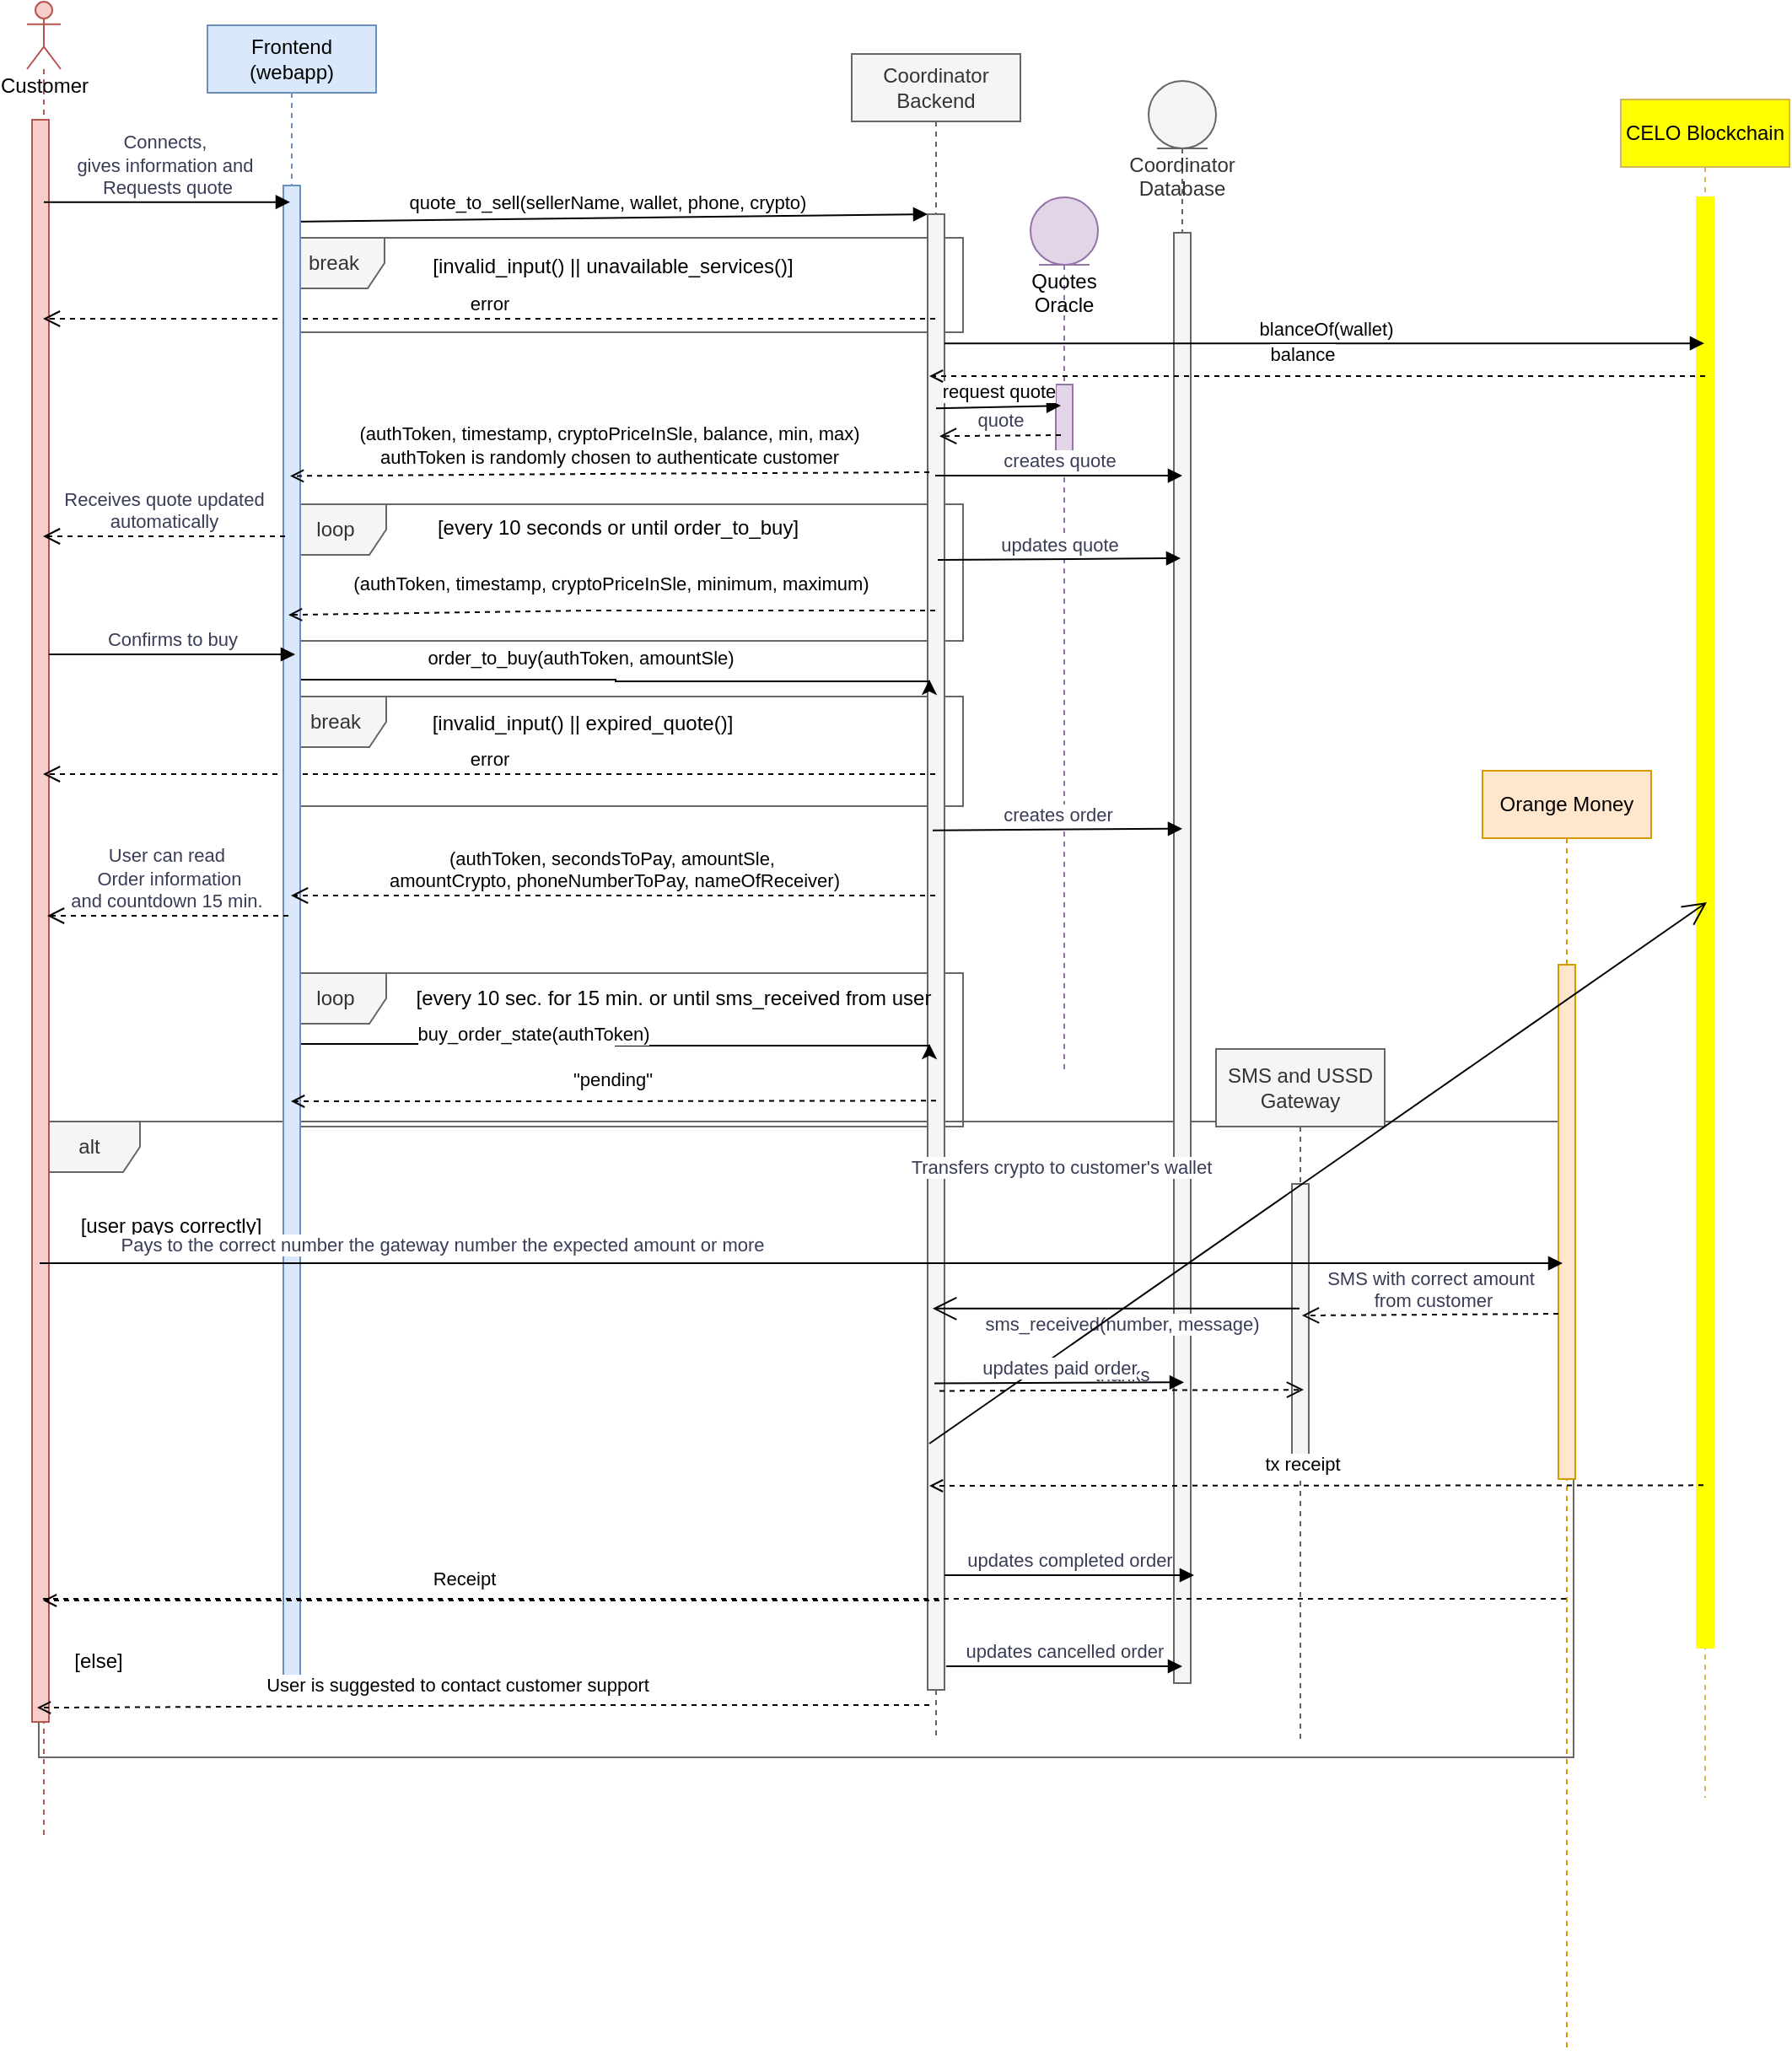 <mxfile version="28.1.0" pages="2">
  <diagram id="i7KtP-Vs8fw_sYRqWalm" name="Sequence diagram">
    <mxGraphModel dx="1782" dy="410" grid="1" gridSize="10" guides="1" tooltips="1" connect="1" arrows="1" fold="1" page="1" pageScale="1" pageWidth="1019" pageHeight="1320" math="0" shadow="0">
      <root>
        <mxCell id="0" />
        <mxCell id="1" parent="0" />
        <mxCell id="8bThlSXCyF3LeVkJ6j3G-3" value="break" style="shape=umlFrame;whiteSpace=wrap;html=1;fillColor=#f5f5f5;fontColor=#333333;strokeColor=#666666;" parent="1" vertex="1">
          <mxGeometry x="47" y="184" width="403" height="56" as="geometry" />
        </mxCell>
        <mxCell id="xNIwFuJ07ks_hvb9G1if-1" value="loop" style="shape=umlFrame;whiteSpace=wrap;html=1;fillColor=#f5f5f5;fontColor=#333333;strokeColor=#666666;" parent="1" vertex="1">
          <mxGeometry x="48" y="342" width="402" height="81" as="geometry" />
        </mxCell>
        <mxCell id="xNIwFuJ07ks_hvb9G1if-24" value="alt" style="shape=umlFrame;whiteSpace=wrap;html=1;fillColor=#f5f5f5;fontColor=#333333;strokeColor=#666666;" parent="1" vertex="1">
          <mxGeometry x="-98" y="708" width="910" height="377" as="geometry" />
        </mxCell>
        <mxCell id="6EDUwjQPCJesiiat3vyz-12" value="break" style="shape=umlFrame;whiteSpace=wrap;html=1;fillColor=#f5f5f5;fontColor=#333333;strokeColor=#666666;" parent="1" vertex="1">
          <mxGeometry x="48" y="456" width="402" height="65" as="geometry" />
        </mxCell>
        <mxCell id="xNIwFuJ07ks_hvb9G1if-10" value="loop" style="shape=umlFrame;whiteSpace=wrap;html=1;fillColor=#f5f5f5;fontColor=#333333;strokeColor=#666666;" parent="1" vertex="1">
          <mxGeometry x="48" y="620" width="402" height="91" as="geometry" />
        </mxCell>
        <mxCell id="XppZFFv2hi1EjOijFOD9-2" value="Customer" style="shape=umlLifeline;participant=umlActor;perimeter=lifelinePerimeter;html=1;container=1;collapsible=0;recursiveResize=0;verticalAlign=top;spacingTop=36;outlineConnect=0;size=40;fillColor=#f8cecc;strokeColor=#b85450;" parent="1" vertex="1">
          <mxGeometry x="-105" y="44" width="20" height="1090" as="geometry" />
        </mxCell>
        <mxCell id="XppZFFv2hi1EjOijFOD9-3" value="" style="html=1;points=[];perimeter=orthogonalPerimeter;fillColor=#f8cecc;strokeColor=#b85450;" parent="XppZFFv2hi1EjOijFOD9-2" vertex="1">
          <mxGeometry x="3" y="70" width="10" height="950" as="geometry" />
        </mxCell>
        <mxCell id="XppZFFv2hi1EjOijFOD9-10" value="quote_to_sell(sellerName, wallet, phone, crypto)" style="html=1;verticalAlign=bottom;endArrow=block;entryX=0;entryY=0;rounded=0;exitX=0.3;exitY=0.024;exitDx=0;exitDy=0;exitPerimeter=0;" parent="1" source="xNIwFuJ07ks_hvb9G1if-17" target="XppZFFv2hi1EjOijFOD9-5" edge="1">
          <mxGeometry relative="1" as="geometry">
            <mxPoint x="245" y="170" as="sourcePoint" />
          </mxGeometry>
        </mxCell>
        <mxCell id="XppZFFv2hi1EjOijFOD9-13" value="Coordinator&lt;div&gt;Database&lt;/div&gt;" style="shape=umlLifeline;participant=umlEntity;perimeter=lifelinePerimeter;whiteSpace=wrap;html=1;container=1;collapsible=0;recursiveResize=0;verticalAlign=top;spacingTop=36;outlineConnect=0;fillColor=#f5f5f5;strokeColor=#666666;fontColor=#333333;" parent="1" vertex="1">
          <mxGeometry x="560" y="91" width="40" height="950" as="geometry" />
        </mxCell>
        <mxCell id="XppZFFv2hi1EjOijFOD9-14" value="" style="html=1;points=[];perimeter=orthogonalPerimeter;fillColor=#f5f5f5;strokeColor=#666666;fontColor=#333333;" parent="XppZFFv2hi1EjOijFOD9-13" vertex="1">
          <mxGeometry x="15" y="90" width="10" height="860" as="geometry" />
        </mxCell>
        <mxCell id="XppZFFv2hi1EjOijFOD9-15" value="SMS and USSD Gateway" style="shape=umlLifeline;perimeter=lifelinePerimeter;whiteSpace=wrap;html=1;container=1;collapsible=0;recursiveResize=0;outlineConnect=0;fillColor=#f5f5f5;strokeColor=#666666;fontColor=#333333;size=46;" parent="1" vertex="1">
          <mxGeometry x="600" y="665" width="100" height="410" as="geometry" />
        </mxCell>
        <mxCell id="XppZFFv2hi1EjOijFOD9-17" value="" style="html=1;points=[];perimeter=orthogonalPerimeter;fillColor=#f5f5f5;strokeColor=#666666;fontColor=#333333;" parent="XppZFFv2hi1EjOijFOD9-15" vertex="1">
          <mxGeometry x="45" y="80" width="10" height="170" as="geometry" />
        </mxCell>
        <mxCell id="XppZFFv2hi1EjOijFOD9-4" value="Coordinator Backend" style="shape=umlLifeline;perimeter=lifelinePerimeter;whiteSpace=wrap;html=1;container=1;collapsible=0;recursiveResize=0;outlineConnect=0;fillColor=#f5f5f5;strokeColor=#666666;fontColor=#333333;" parent="1" vertex="1">
          <mxGeometry x="384" y="75" width="100" height="1000" as="geometry" />
        </mxCell>
        <mxCell id="XppZFFv2hi1EjOijFOD9-5" value="" style="html=1;points=[];perimeter=orthogonalPerimeter;fillColor=#f5f5f5;strokeColor=#666666;fontColor=#333333;" parent="XppZFFv2hi1EjOijFOD9-4" vertex="1">
          <mxGeometry x="45" y="95" width="10" height="875" as="geometry" />
        </mxCell>
        <mxCell id="6EDUwjQPCJesiiat3vyz-10" style="edgeStyle=orthogonalEdgeStyle;rounded=0;orthogonalLoop=1;jettySize=auto;html=1;curved=0;exitX=0.6;exitY=0.303;exitDx=0;exitDy=0;exitPerimeter=0;" parent="1" edge="1">
          <mxGeometry relative="1" as="geometry">
            <mxPoint x="53" y="450.185" as="sourcePoint" />
            <mxPoint x="430" y="446" as="targetPoint" />
            <Array as="points">
              <mxPoint x="53" y="446" />
              <mxPoint x="244" y="446" />
              <mxPoint x="244" y="447" />
            </Array>
          </mxGeometry>
        </mxCell>
        <mxCell id="6EDUwjQPCJesiiat3vyz-11" value="order_to_buy(authToken, amountSle)" style="edgeLabel;html=1;align=center;verticalAlign=middle;resizable=0;points=[];" parent="6EDUwjQPCJesiiat3vyz-10" connectable="0" vertex="1">
          <mxGeometry x="-0.091" relative="1" as="geometry">
            <mxPoint y="-13" as="offset" />
          </mxGeometry>
        </mxCell>
        <mxCell id="6EDUwjQPCJesiiat3vyz-16" value="error" style="html=1;verticalAlign=bottom;endArrow=open;dashed=1;endSize=8;curved=0;rounded=0;" parent="1" edge="1">
          <mxGeometry relative="1" as="geometry">
            <mxPoint x="433.5" y="502" as="sourcePoint" />
            <mxPoint x="-95.5" y="502" as="targetPoint" />
          </mxGeometry>
        </mxCell>
        <mxCell id="8bThlSXCyF3LeVkJ6j3G-1" value="[invalid_input() || expired_quote()]" style="text;html=1;align=center;verticalAlign=middle;resizable=0;points=[];autosize=1;strokeColor=none;fillColor=none;" parent="1" vertex="1">
          <mxGeometry x="109" y="457" width="230" height="30" as="geometry" />
        </mxCell>
        <mxCell id="8bThlSXCyF3LeVkJ6j3G-4" value="error" style="html=1;verticalAlign=bottom;endArrow=open;dashed=1;endSize=8;curved=0;rounded=0;endFill=0;" parent="1" edge="1">
          <mxGeometry relative="1" as="geometry">
            <mxPoint x="433.5" y="232" as="sourcePoint" />
            <mxPoint x="-95.5" y="232" as="targetPoint" />
          </mxGeometry>
        </mxCell>
        <mxCell id="8bThlSXCyF3LeVkJ6j3G-5" value="[invalid_input() || unavailable_services()]" style="text;html=1;align=center;verticalAlign=middle;resizable=0;points=[];autosize=1;strokeColor=none;fillColor=none;" parent="1" vertex="1">
          <mxGeometry x="107" y="186" width="270" height="30" as="geometry" />
        </mxCell>
        <mxCell id="xNIwFuJ07ks_hvb9G1if-2" value="[every 10 seconds or until order_to_buy]" style="text;html=1;align=center;verticalAlign=middle;resizable=0;points=[];autosize=1;strokeColor=none;fillColor=none;" parent="1" vertex="1">
          <mxGeometry x="110" y="341" width="270" height="30" as="geometry" />
        </mxCell>
        <mxCell id="xNIwFuJ07ks_hvb9G1if-9" value="[every 10 sec. for 15 min. or until sms_received from user" style="text;html=1;align=center;verticalAlign=middle;resizable=0;points=[];autosize=1;strokeColor=none;fillColor=none;" parent="1" vertex="1">
          <mxGeometry x="93" y="620" width="370" height="30" as="geometry" />
        </mxCell>
        <mxCell id="xNIwFuJ07ks_hvb9G1if-11" style="edgeStyle=orthogonalEdgeStyle;rounded=0;orthogonalLoop=1;jettySize=auto;html=1;curved=0;entryX=0;entryY=0;entryDx=0;entryDy=5;entryPerimeter=0;exitX=0.4;exitY=0.606;exitDx=0;exitDy=0;exitPerimeter=0;" parent="1" edge="1">
          <mxGeometry relative="1" as="geometry">
            <mxPoint x="51" y="716.37" as="sourcePoint" />
            <mxPoint x="430" y="662" as="targetPoint" />
            <Array as="points">
              <mxPoint x="51" y="662" />
              <mxPoint x="244" y="662" />
              <mxPoint x="244" y="663" />
            </Array>
          </mxGeometry>
        </mxCell>
        <mxCell id="xNIwFuJ07ks_hvb9G1if-12" value="buy_order_state(authToken)" style="edgeLabel;html=1;align=center;verticalAlign=middle;resizable=0;points=[];" parent="xNIwFuJ07ks_hvb9G1if-11" connectable="0" vertex="1">
          <mxGeometry x="-0.091" relative="1" as="geometry">
            <mxPoint y="-6" as="offset" />
          </mxGeometry>
        </mxCell>
        <mxCell id="xNIwFuJ07ks_hvb9G1if-16" value="Frontend (webapp)" style="shape=umlLifeline;perimeter=lifelinePerimeter;whiteSpace=wrap;html=1;container=1;collapsible=0;recursiveResize=0;outlineConnect=0;fillColor=#dae8fc;strokeColor=#6c8ebf;" parent="1" vertex="1">
          <mxGeometry x="2" y="58" width="100" height="990" as="geometry" />
        </mxCell>
        <mxCell id="xNIwFuJ07ks_hvb9G1if-17" value="" style="html=1;points=[];perimeter=orthogonalPerimeter;fillColor=#dae8fc;strokeColor=#6c8ebf;" parent="xNIwFuJ07ks_hvb9G1if-16" vertex="1">
          <mxGeometry x="45" y="95" width="10" height="895" as="geometry" />
        </mxCell>
        <mxCell id="xNIwFuJ07ks_hvb9G1if-18" value="Connects,&amp;nbsp;&lt;div&gt;gives information and&amp;nbsp;&lt;/div&gt;&lt;div&gt;Requests quote&lt;/div&gt;" style="html=1;verticalAlign=bottom;endArrow=block;curved=0;rounded=0;strokeColor=#000000;fontColor=#393C56;fillColor=#F2CC8F;entryX=0.4;entryY=0.011;entryDx=0;entryDy=0;entryPerimeter=0;" parent="1" source="XppZFFv2hi1EjOijFOD9-2" target="xNIwFuJ07ks_hvb9G1if-17" edge="1">
          <mxGeometry width="80" relative="1" as="geometry">
            <mxPoint x="-39" y="161" as="sourcePoint" />
            <mxPoint x="41" y="161" as="targetPoint" />
          </mxGeometry>
        </mxCell>
        <mxCell id="xNIwFuJ07ks_hvb9G1if-21" value="Receives quote updated&lt;div&gt;automatically&lt;/div&gt;" style="html=1;verticalAlign=bottom;endArrow=open;dashed=1;endSize=8;curved=0;rounded=0;strokeColor=#000000;fontColor=#393C56;fillColor=#F2CC8F;" parent="1" edge="1">
          <mxGeometry relative="1" as="geometry">
            <mxPoint x="48" y="361" as="sourcePoint" />
            <mxPoint x="-95.5" y="361" as="targetPoint" />
          </mxGeometry>
        </mxCell>
        <mxCell id="xNIwFuJ07ks_hvb9G1if-4" style="edgeStyle=none;rounded=0;orthogonalLoop=1;jettySize=auto;html=1;endArrow=open;endFill=0;dashed=1;entryX=0.4;entryY=0.169;entryDx=0;entryDy=0;entryPerimeter=0;" parent="1" edge="1">
          <mxGeometry relative="1" as="geometry">
            <Array as="points">
              <mxPoint x="229" y="324" />
            </Array>
            <mxPoint x="430" y="323" as="sourcePoint" />
            <mxPoint x="51" y="325.255" as="targetPoint" />
          </mxGeometry>
        </mxCell>
        <mxCell id="xNIwFuJ07ks_hvb9G1if-5" value="(authToken, timestamp, cryptoPriceInSle, balance, min, max)&lt;div&gt;authToken is randomly chosen to authenticate customer&lt;/div&gt;" style="edgeLabel;html=1;align=center;verticalAlign=middle;resizable=0;points=[];" parent="xNIwFuJ07ks_hvb9G1if-4" connectable="0" vertex="1">
          <mxGeometry x="0.2" relative="1" as="geometry">
            <mxPoint x="37" y="-17" as="offset" />
          </mxGeometry>
        </mxCell>
        <mxCell id="XppZFFv2hi1EjOijFOD9-24" style="edgeStyle=none;rounded=0;orthogonalLoop=1;jettySize=auto;html=1;endArrow=open;endFill=0;dashed=1;entryX=0.3;entryY=0.261;entryDx=0;entryDy=0;entryPerimeter=0;" parent="1" edge="1">
          <mxGeometry relative="1" as="geometry">
            <Array as="points">
              <mxPoint x="230" y="405" />
            </Array>
            <mxPoint x="433.5" y="405" as="sourcePoint" />
            <mxPoint x="50" y="407.595" as="targetPoint" />
          </mxGeometry>
        </mxCell>
        <mxCell id="6EDUwjQPCJesiiat3vyz-3" value="(authToken, timestamp, cryptoPriceInSle, minimum, maximum)" style="edgeLabel;html=1;align=center;verticalAlign=middle;resizable=0;points=[];" parent="XppZFFv2hi1EjOijFOD9-24" vertex="1" connectable="0">
          <mxGeometry x="0.2" relative="1" as="geometry">
            <mxPoint x="37" y="-17" as="offset" />
          </mxGeometry>
        </mxCell>
        <mxCell id="xNIwFuJ07ks_hvb9G1if-22" value="Confirms to buy" style="html=1;verticalAlign=bottom;endArrow=block;curved=0;rounded=0;strokeColor=#000000;fontColor=#393C56;fillColor=#F2CC8F;entryX=0.4;entryY=0.011;entryDx=0;entryDy=0;entryPerimeter=0;" parent="1" edge="1">
          <mxGeometry width="80" relative="1" as="geometry">
            <mxPoint x="-92" y="431" as="sourcePoint" />
            <mxPoint x="54" y="431" as="targetPoint" />
          </mxGeometry>
        </mxCell>
        <mxCell id="6EDUwjQPCJesiiat3vyz-15" value="(authToken, secondsToPay, amountSle,&amp;nbsp;&lt;div&gt;amountCrypto, phoneNumberToPay, nameOfReceiver)&lt;/div&gt;" style="html=1;verticalAlign=bottom;endArrow=open;dashed=1;endSize=8;curved=0;rounded=0;" parent="1" edge="1">
          <mxGeometry relative="1" as="geometry">
            <mxPoint x="433.5" y="574" as="sourcePoint" />
            <mxPoint x="51.5" y="574" as="targetPoint" />
          </mxGeometry>
        </mxCell>
        <mxCell id="xNIwFuJ07ks_hvb9G1if-23" value="User can read&amp;nbsp;&lt;div&gt;Order information&lt;/div&gt;&lt;div&gt;and countdown 15 min.&amp;nbsp;&lt;/div&gt;" style="html=1;verticalAlign=bottom;endArrow=open;dashed=1;endSize=8;curved=0;rounded=0;strokeColor=#000000;fontColor=#393C56;fillColor=#F2CC8F;" parent="1" edge="1">
          <mxGeometry relative="1" as="geometry">
            <mxPoint x="50" y="586" as="sourcePoint" />
            <mxPoint x="-93" y="586" as="targetPoint" />
          </mxGeometry>
        </mxCell>
        <mxCell id="xNIwFuJ07ks_hvb9G1if-25" value="[user pays correctly]" style="text;html=1;align=center;verticalAlign=middle;resizable=0;points=[];autosize=1;strokeColor=none;fillColor=none;" parent="1" vertex="1">
          <mxGeometry x="-95" y="755" width="150" height="30" as="geometry" />
        </mxCell>
        <mxCell id="xNIwFuJ07ks_hvb9G1if-27" value="Orange Money" style="shape=umlLifeline;perimeter=lifelinePerimeter;whiteSpace=wrap;html=1;container=1;collapsible=0;recursiveResize=0;outlineConnect=0;fillColor=#ffe6cc;strokeColor=#d79b00;" parent="1" vertex="1">
          <mxGeometry x="758" y="500" width="100" height="760" as="geometry" />
        </mxCell>
        <mxCell id="xNIwFuJ07ks_hvb9G1if-28" value="" style="html=1;points=[];perimeter=orthogonalPerimeter;fillColor=#ffe6cc;strokeColor=#d79b00;" parent="xNIwFuJ07ks_hvb9G1if-27" vertex="1">
          <mxGeometry x="45" y="115" width="10" height="305" as="geometry" />
        </mxCell>
        <mxCell id="xNIwFuJ07ks_hvb9G1if-30" value="SMS with correct amount&lt;div&gt;&amp;nbsp;from customer&lt;/div&gt;" style="html=1;verticalAlign=bottom;endArrow=open;dashed=1;endSize=8;curved=0;rounded=0;strokeColor=light-dark(#000000,#B9624B);fontColor=#393C56;fillColor=#F2CC8F;entryX=0.6;entryY=0.459;entryDx=0;entryDy=0;entryPerimeter=0;" parent="xNIwFuJ07ks_hvb9G1if-27" target="XppZFFv2hi1EjOijFOD9-17" edge="1">
          <mxGeometry relative="1" as="geometry">
            <mxPoint x="45" y="322" as="sourcePoint" />
            <mxPoint x="-108" y="322.965" as="targetPoint" />
          </mxGeometry>
        </mxCell>
        <mxCell id="xNIwFuJ07ks_hvb9G1if-7" style="edgeStyle=none;rounded=0;orthogonalLoop=1;jettySize=auto;html=1;endArrow=open;endFill=0;dashed=1;exitX=0.5;exitY=0.562;exitDx=0;exitDy=0;exitPerimeter=0;" parent="1" edge="1">
          <mxGeometry relative="1" as="geometry">
            <Array as="points">
              <mxPoint x="231" y="696" />
            </Array>
            <mxPoint x="434" y="695.61" as="sourcePoint" />
            <mxPoint x="51.5" y="696" as="targetPoint" />
          </mxGeometry>
        </mxCell>
        <mxCell id="xNIwFuJ07ks_hvb9G1if-8" value="&quot;pending&quot;" style="edgeLabel;html=1;align=center;verticalAlign=middle;resizable=0;points=[];" parent="xNIwFuJ07ks_hvb9G1if-7" connectable="0" vertex="1">
          <mxGeometry x="0.2" relative="1" as="geometry">
            <mxPoint x="37" y="-13" as="offset" />
          </mxGeometry>
        </mxCell>
        <mxCell id="xNIwFuJ07ks_hvb9G1if-26" value="Pays to the correct number the gateway number the expected amount or more" style="html=1;verticalAlign=bottom;endArrow=block;curved=0;rounded=0;strokeColor=#000000;fontColor=#393C56;fillColor=#F2CC8F;" parent="1" edge="1">
          <mxGeometry x="-0.474" y="2" width="80" relative="1" as="geometry">
            <mxPoint x="-97.5" y="792.055" as="sourcePoint" />
            <mxPoint x="805.5" y="792.055" as="targetPoint" />
            <mxPoint x="1" as="offset" />
          </mxGeometry>
        </mxCell>
        <mxCell id="xNIwFuJ07ks_hvb9G1if-32" value="" style="endArrow=open;endFill=1;endSize=12;html=1;rounded=0;strokeColor=#000000;fontColor=#393C56;fillColor=#F2CC8F;entryX=0.3;entryY=0.821;entryDx=0;entryDy=0;entryPerimeter=0;" parent="1" source="XppZFFv2hi1EjOijFOD9-15" edge="1">
          <mxGeometry width="160" relative="1" as="geometry">
            <mxPoint x="650" y="817.875" as="sourcePoint" />
            <mxPoint x="432" y="818.905" as="targetPoint" />
          </mxGeometry>
        </mxCell>
        <mxCell id="xNIwFuJ07ks_hvb9G1if-33" value="sms_received(number, message)" style="edgeLabel;html=1;align=center;verticalAlign=middle;resizable=0;points=[];strokeColor=#E07A5F;fontColor=#393C56;fillColor=#F2CC8F;" parent="xNIwFuJ07ks_hvb9G1if-32" connectable="0" vertex="1">
          <mxGeometry x="0.055" y="2" relative="1" as="geometry">
            <mxPoint x="9" y="7" as="offset" />
          </mxGeometry>
        </mxCell>
        <mxCell id="xNIwFuJ07ks_hvb9G1if-34" value="thanks" style="html=1;verticalAlign=bottom;endArrow=open;dashed=1;endSize=8;curved=0;rounded=0;strokeColor=light-dark(#000000,#B9624B);fontColor=#393C56;fillColor=#F2CC8F;entryX=0.7;entryY=0.718;entryDx=0;entryDy=0;entryPerimeter=0;exitX=0.7;exitY=0.863;exitDx=0;exitDy=0;exitPerimeter=0;" parent="1" target="XppZFFv2hi1EjOijFOD9-17" edge="1">
          <mxGeometry relative="1" as="geometry">
            <mxPoint x="436" y="867.715" as="sourcePoint" />
            <mxPoint x="655" y="867.095" as="targetPoint" />
          </mxGeometry>
        </mxCell>
        <mxCell id="xNIwFuJ07ks_hvb9G1if-35" style="edgeStyle=none;rounded=0;orthogonalLoop=1;jettySize=auto;html=1;endArrow=open;endFill=0;dashed=1;exitX=0.56;exitY=0.671;exitDx=0;exitDy=0;exitPerimeter=0;" parent="1" edge="1">
          <mxGeometry relative="1" as="geometry">
            <Array as="points">
              <mxPoint x="227" y="992" />
            </Array>
            <mxPoint x="436" y="992" as="sourcePoint" />
            <mxPoint x="-95.5" y="992" as="targetPoint" />
          </mxGeometry>
        </mxCell>
        <mxCell id="xNIwFuJ07ks_hvb9G1if-36" value="Receipt" style="edgeLabel;html=1;align=center;verticalAlign=middle;resizable=0;points=[];" parent="xNIwFuJ07ks_hvb9G1if-35" connectable="0" vertex="1">
          <mxGeometry x="0.2" relative="1" as="geometry">
            <mxPoint x="37" y="-13" as="offset" />
          </mxGeometry>
        </mxCell>
        <mxCell id="xNIwFuJ07ks_hvb9G1if-38" value="CELO Blockchain" style="shape=umlLifeline;perimeter=lifelinePerimeter;whiteSpace=wrap;html=1;container=1;collapsible=0;recursiveResize=0;outlineConnect=0;fillColor=#FFFF00;strokeColor=#d6b656;" parent="1" vertex="1">
          <mxGeometry x="840" y="102" width="100" height="1007" as="geometry" />
        </mxCell>
        <mxCell id="xNIwFuJ07ks_hvb9G1if-39" value="" style="html=1;points=[];perimeter=orthogonalPerimeter;fillColor=#FFFF00;strokeColor=#FFFF00;" parent="xNIwFuJ07ks_hvb9G1if-38" vertex="1">
          <mxGeometry x="45" y="58" width="10" height="860" as="geometry" />
        </mxCell>
        <mxCell id="xNIwFuJ07ks_hvb9G1if-41" value="" style="endArrow=open;endFill=1;endSize=12;html=1;rounded=0;strokeColor=#000000;fontColor=#393C56;fillColor=#F2CC8F;entryX=0.6;entryY=0.486;entryDx=0;entryDy=0;entryPerimeter=0;" parent="1" target="xNIwFuJ07ks_hvb9G1if-39" edge="1">
          <mxGeometry width="160" relative="1" as="geometry">
            <mxPoint x="430" y="899" as="sourcePoint" />
            <mxPoint x="952.5" y="899" as="targetPoint" />
          </mxGeometry>
        </mxCell>
        <mxCell id="xNIwFuJ07ks_hvb9G1if-42" value="Trans&lt;span style=&quot;background-color: light-dark(#ffffff, var(--ge-dark-color, #121212)); color: light-dark(rgb(57, 60, 86), rgb(182, 184, 207));&quot;&gt;fers crypto to customer&#39;s wallet&lt;/span&gt;" style="edgeLabel;html=1;align=center;verticalAlign=middle;resizable=0;points=[];strokeColor=#E07A5F;fontColor=#393C56;fillColor=#F2CC8F;" parent="xNIwFuJ07ks_hvb9G1if-41" connectable="0" vertex="1">
          <mxGeometry x="0.055" y="2" relative="1" as="geometry">
            <mxPoint x="-164" y="7" as="offset" />
          </mxGeometry>
        </mxCell>
        <mxCell id="xNIwFuJ07ks_hvb9G1if-43" style="edgeStyle=none;rounded=0;orthogonalLoop=1;jettySize=auto;html=1;endArrow=open;endFill=0;dashed=1;exitX=0.4;exitY=0.888;exitDx=0;exitDy=0;exitPerimeter=0;" parent="1" source="xNIwFuJ07ks_hvb9G1if-39" edge="1">
          <mxGeometry relative="1" as="geometry">
            <Array as="points">
              <mxPoint x="510" y="924" />
            </Array>
            <mxPoint x="890" y="768.3" as="sourcePoint" />
            <mxPoint x="430" y="924" as="targetPoint" />
          </mxGeometry>
        </mxCell>
        <mxCell id="xNIwFuJ07ks_hvb9G1if-44" value="tx receipt" style="edgeLabel;html=1;align=center;verticalAlign=middle;resizable=0;points=[];" parent="xNIwFuJ07ks_hvb9G1if-43" connectable="0" vertex="1">
          <mxGeometry x="0.2" relative="1" as="geometry">
            <mxPoint x="37" y="-13" as="offset" />
          </mxGeometry>
        </mxCell>
        <mxCell id="xNIwFuJ07ks_hvb9G1if-45" style="edgeStyle=none;rounded=0;orthogonalLoop=1;jettySize=auto;html=1;endArrow=none;endFill=0;dashed=1;startFill=0;" parent="1" edge="1">
          <mxGeometry relative="1" as="geometry">
            <Array as="points">
              <mxPoint x="226" y="991" />
            </Array>
            <mxPoint x="807.5" y="991" as="sourcePoint" />
            <mxPoint x="-96" y="991" as="targetPoint" />
          </mxGeometry>
        </mxCell>
        <mxCell id="xNIwFuJ07ks_hvb9G1if-47" value="[else]" style="text;html=1;align=center;verticalAlign=middle;resizable=0;points=[];autosize=1;strokeColor=none;fillColor=none;" parent="1" vertex="1">
          <mxGeometry x="-93" y="1013" width="60" height="30" as="geometry" />
        </mxCell>
        <mxCell id="xNIwFuJ07ks_hvb9G1if-48" style="edgeStyle=none;rounded=0;orthogonalLoop=1;jettySize=auto;html=1;endArrow=open;endFill=0;dashed=1;entryX=0.3;entryY=0.969;entryDx=0;entryDy=0;entryPerimeter=0;" parent="1" edge="1">
          <mxGeometry relative="1" as="geometry">
            <Array as="points">
              <mxPoint x="232" y="1054" />
            </Array>
            <mxPoint x="430" y="1054" as="sourcePoint" />
            <mxPoint x="-99" y="1055.55" as="targetPoint" />
          </mxGeometry>
        </mxCell>
        <mxCell id="xNIwFuJ07ks_hvb9G1if-49" value="User is suggested to contact customer support" style="edgeLabel;html=1;align=center;verticalAlign=middle;resizable=0;points=[];" parent="xNIwFuJ07ks_hvb9G1if-48" connectable="0" vertex="1">
          <mxGeometry x="0.2" relative="1" as="geometry">
            <mxPoint x="37" y="-13" as="offset" />
          </mxGeometry>
        </mxCell>
        <mxCell id="xNIwFuJ07ks_hvb9G1if-51" value="Quotes Oracle" style="shape=umlLifeline;participant=umlEntity;perimeter=lifelinePerimeter;whiteSpace=wrap;html=1;container=1;collapsible=0;recursiveResize=0;verticalAlign=top;spacingTop=36;outlineConnect=0;fillColor=#e1d5e7;strokeColor=#9673a6;" parent="1" vertex="1">
          <mxGeometry x="490" y="160" width="40" height="520" as="geometry" />
        </mxCell>
        <mxCell id="xNIwFuJ07ks_hvb9G1if-52" value="" style="html=1;points=[];perimeter=orthogonalPerimeter;fillColor=#e1d5e7;strokeColor=#9673a6;" parent="xNIwFuJ07ks_hvb9G1if-51" vertex="1">
          <mxGeometry x="15" y="111" width="10" height="40" as="geometry" />
        </mxCell>
        <mxCell id="xNIwFuJ07ks_hvb9G1if-53" value="request quote" style="html=1;verticalAlign=bottom;endArrow=block;entryX=0.3;entryY=0.038;rounded=0;exitX=0.5;exitY=0.095;exitDx=0;exitDy=0;exitPerimeter=0;entryDx=0;entryDy=0;entryPerimeter=0;" parent="1" edge="1">
          <mxGeometry relative="1" as="geometry">
            <mxPoint x="434" y="285.125" as="sourcePoint" />
            <mxPoint x="508" y="283.52" as="targetPoint" />
          </mxGeometry>
        </mxCell>
        <mxCell id="xNIwFuJ07ks_hvb9G1if-56" value="quote" style="html=1;verticalAlign=bottom;endArrow=open;dashed=1;endSize=8;curved=0;rounded=0;strokeColor=#000000;fontColor=#393C56;fillColor=#F2CC8F;exitX=0.3;exitY=0.5;exitDx=0;exitDy=0;exitPerimeter=0;entryX=0.7;entryY=0.115;entryDx=0;entryDy=0;entryPerimeter=0;" parent="1" edge="1">
          <mxGeometry relative="1" as="geometry">
            <mxPoint x="508" y="301" as="sourcePoint" />
            <mxPoint x="436" y="301.625" as="targetPoint" />
          </mxGeometry>
        </mxCell>
        <mxCell id="xNIwFuJ07ks_hvb9G1if-58" value="creates quote" style="html=1;verticalAlign=bottom;endArrow=block;curved=0;rounded=0;strokeColor=#000000;fontColor=#393C56;fillColor=#F2CC8F;entryX=0.5;entryY=0.362;entryDx=0;entryDy=0;entryPerimeter=0;" parent="1" edge="1">
          <mxGeometry width="80" relative="1" as="geometry">
            <mxPoint x="433.5" y="325.06" as="sourcePoint" />
            <mxPoint x="580" y="325.06" as="targetPoint" />
          </mxGeometry>
        </mxCell>
        <mxCell id="xNIwFuJ07ks_hvb9G1if-59" value="updates quote" style="html=1;verticalAlign=bottom;endArrow=block;curved=0;rounded=0;strokeColor=#000000;fontColor=#393C56;fillColor=#F2CC8F;exitX=0.6;exitY=0.24;exitDx=0;exitDy=0;exitPerimeter=0;entryX=0.4;entryY=0.2;entryDx=0;entryDy=0;entryPerimeter=0;" parent="1" edge="1">
          <mxGeometry width="80" relative="1" as="geometry">
            <mxPoint x="435" y="375" as="sourcePoint" />
            <mxPoint x="579" y="374" as="targetPoint" />
          </mxGeometry>
        </mxCell>
        <mxCell id="xNIwFuJ07ks_hvb9G1if-60" value="creates order" style="html=1;verticalAlign=bottom;endArrow=block;curved=0;rounded=0;strokeColor=#000000;fontColor=#393C56;fillColor=#F2CC8F;exitX=0.3;exitY=0.285;exitDx=0;exitDy=0;exitPerimeter=0;entryX=0.5;entryY=0.276;entryDx=0;entryDy=0;entryPerimeter=0;" parent="1" edge="1">
          <mxGeometry width="80" relative="1" as="geometry">
            <mxPoint x="432" y="535.375" as="sourcePoint" />
            <mxPoint x="580" y="534.36" as="targetPoint" />
          </mxGeometry>
        </mxCell>
        <mxCell id="xNIwFuJ07ks_hvb9G1if-61" value="updates paid order" style="html=1;verticalAlign=bottom;endArrow=block;curved=0;rounded=0;strokeColor=#000000;fontColor=#393C56;fillColor=#F2CC8F;exitX=0.4;exitY=0.774;exitDx=0;exitDy=0;exitPerimeter=0;entryX=0.6;entryY=0.774;entryDx=0;entryDy=0;entryPerimeter=0;" parent="1" edge="1">
          <mxGeometry width="80" relative="1" as="geometry">
            <mxPoint x="433" y="863.25" as="sourcePoint" />
            <mxPoint x="581" y="862.64" as="targetPoint" />
          </mxGeometry>
        </mxCell>
        <mxCell id="xNIwFuJ07ks_hvb9G1if-62" value="updates completed order" style="html=1;verticalAlign=bottom;endArrow=block;curved=0;rounded=0;strokeColor=#000000;fontColor=#393C56;fillColor=#F2CC8F;exitX=0.4;exitY=0.774;exitDx=0;exitDy=0;exitPerimeter=0;entryX=0.6;entryY=0.774;entryDx=0;entryDy=0;entryPerimeter=0;" parent="1" edge="1">
          <mxGeometry width="80" relative="1" as="geometry">
            <mxPoint x="439" y="977" as="sourcePoint" />
            <mxPoint x="587" y="977" as="targetPoint" />
          </mxGeometry>
        </mxCell>
        <mxCell id="xNIwFuJ07ks_hvb9G1if-63" value="updates cancelled order" style="html=1;verticalAlign=bottom;endArrow=block;curved=0;rounded=0;strokeColor=#000000;fontColor=#393C56;fillColor=#F2CC8F;" parent="1" edge="1">
          <mxGeometry width="80" relative="1" as="geometry">
            <mxPoint x="440" y="1031" as="sourcePoint" />
            <mxPoint x="580" y="1031" as="targetPoint" />
          </mxGeometry>
        </mxCell>
        <mxCell id="CDOxKmuVPipObSlhtgbF-1" value="blanceOf(wallet)" style="html=1;verticalAlign=bottom;endArrow=block;rounded=0;exitX=0.5;exitY=0.095;exitDx=0;exitDy=0;exitPerimeter=0;" edge="1" parent="1">
          <mxGeometry relative="1" as="geometry">
            <mxPoint x="439" y="246.605" as="sourcePoint" />
            <mxPoint x="889.5" y="246.605" as="targetPoint" />
          </mxGeometry>
        </mxCell>
        <mxCell id="CDOxKmuVPipObSlhtgbF-2" style="edgeStyle=none;rounded=0;orthogonalLoop=1;jettySize=auto;html=1;endArrow=open;endFill=0;dashed=1;" edge="1" parent="1">
          <mxGeometry relative="1" as="geometry">
            <Array as="points">
              <mxPoint x="510" y="266" />
            </Array>
            <mxPoint x="890" y="266" as="sourcePoint" />
            <mxPoint x="430" y="266" as="targetPoint" />
          </mxGeometry>
        </mxCell>
        <mxCell id="CDOxKmuVPipObSlhtgbF-3" value="balance" style="edgeLabel;html=1;align=center;verticalAlign=middle;resizable=0;points=[];" connectable="0" vertex="1" parent="CDOxKmuVPipObSlhtgbF-2">
          <mxGeometry x="0.2" relative="1" as="geometry">
            <mxPoint x="37" y="-13" as="offset" />
          </mxGeometry>
        </mxCell>
      </root>
    </mxGraphModel>
  </diagram>
  <diagram id="hbYBUEr95w08JzggDiKY" name="With loop">
    <mxGraphModel grid="1" page="1" gridSize="10" guides="1" tooltips="1" connect="1" arrows="1" fold="1" pageScale="1" pageWidth="1019" pageHeight="1320" math="0" shadow="0">
      <root>
        <mxCell id="jC507fco_XKDHWjVbaC3-0" />
        <mxCell id="jC507fco_XKDHWjVbaC3-1" parent="jC507fco_XKDHWjVbaC3-0" />
        <mxCell id="jC507fco_XKDHWjVbaC3-2" value="sd example with a loop" style="shape=umlFrame;whiteSpace=wrap;html=1;width=150;height=30;boundedLbl=1;verticalAlign=middle;align=left;spacingLeft=5;fillColor=#f5f5f5;fontColor=#333333;strokeColor=#666666;" vertex="1" parent="jC507fco_XKDHWjVbaC3-1">
          <mxGeometry x="20" y="30" width="740" height="490" as="geometry" />
        </mxCell>
        <mxCell id="jC507fco_XKDHWjVbaC3-3" value=":Object" style="shape=umlLifeline;perimeter=lifelinePerimeter;whiteSpace=wrap;html=1;container=1;collapsible=0;recursiveResize=0;outlineConnect=0;fillColor=#dae8fc;strokeColor=#6c8ebf;" vertex="1" parent="jC507fco_XKDHWjVbaC3-1">
          <mxGeometry x="320" y="80" width="100" height="400" as="geometry" />
        </mxCell>
        <mxCell id="jC507fco_XKDHWjVbaC3-4" value="" style="html=1;points=[];perimeter=orthogonalPerimeter;" vertex="1" parent="jC507fco_XKDHWjVbaC3-3">
          <mxGeometry x="45" y="80" width="10" height="240" as="geometry" />
        </mxCell>
        <mxCell id="jC507fco_XKDHWjVbaC3-5" value="" style="html=1;points=[];perimeter=orthogonalPerimeter;" vertex="1" parent="jC507fco_XKDHWjVbaC3-3">
          <mxGeometry x="50" y="120" width="10" height="55" as="geometry" />
        </mxCell>
        <mxCell id="jC507fco_XKDHWjVbaC3-6" value="self call" style="edgeStyle=orthogonalEdgeStyle;html=1;align=left;spacingLeft=2;endArrow=block;rounded=0;entryX=1;entryY=0;" edge="1" parent="jC507fco_XKDHWjVbaC3-3" target="jC507fco_XKDHWjVbaC3-5">
          <mxGeometry relative="1" as="geometry">
            <mxPoint x="55" y="105" as="sourcePoint" />
            <Array as="points">
              <mxPoint x="85" y="105" />
            </Array>
          </mxGeometry>
        </mxCell>
        <mxCell id="jC507fco_XKDHWjVbaC3-7" value="" style="shape=umlLifeline;participant=umlActor;perimeter=lifelinePerimeter;whiteSpace=wrap;html=1;container=1;collapsible=0;recursiveResize=0;verticalAlign=top;spacingTop=36;outlineConnect=0;fillColor=#f8cecc;strokeColor=#b85450;" vertex="1" parent="jC507fco_XKDHWjVbaC3-1">
          <mxGeometry x="95" y="80" width="20" height="410" as="geometry" />
        </mxCell>
        <mxCell id="jC507fco_XKDHWjVbaC3-8" value="" style="html=1;points=[];perimeter=orthogonalPerimeter;" vertex="1" parent="jC507fco_XKDHWjVbaC3-7">
          <mxGeometry x="5" y="70" width="10" height="300" as="geometry" />
        </mxCell>
        <mxCell id="jC507fco_XKDHWjVbaC3-9" value="dispatch" style="html=1;verticalAlign=bottom;startArrow=oval;endArrow=block;startSize=8;rounded=0;" edge="1" parent="jC507fco_XKDHWjVbaC3-7" target="jC507fco_XKDHWjVbaC3-8">
          <mxGeometry relative="1" as="geometry">
            <mxPoint x="-55" y="70" as="sourcePoint" />
          </mxGeometry>
        </mxCell>
        <mxCell id="jC507fco_XKDHWjVbaC3-10" value="dispatch" style="html=1;verticalAlign=bottom;endArrow=block;entryX=0;entryY=0;rounded=0;" edge="1" parent="jC507fco_XKDHWjVbaC3-1" source="jC507fco_XKDHWjVbaC3-8" target="jC507fco_XKDHWjVbaC3-4">
          <mxGeometry relative="1" as="geometry">
            <mxPoint x="200" y="160" as="sourcePoint" />
          </mxGeometry>
        </mxCell>
        <mxCell id="jC507fco_XKDHWjVbaC3-11" value="[items=true]" style="edgeLabel;html=1;align=center;verticalAlign=middle;resizable=0;points=[];" vertex="1" connectable="0" parent="jC507fco_XKDHWjVbaC3-10">
          <mxGeometry x="-0.859" y="2" relative="1" as="geometry">
            <mxPoint x="22" y="-8" as="offset" />
          </mxGeometry>
        </mxCell>
        <mxCell id="jC507fco_XKDHWjVbaC3-12" value="return" style="html=1;verticalAlign=bottom;endArrow=open;dashed=1;endSize=8;exitX=0;exitY=0.95;rounded=0;" edge="1" parent="jC507fco_XKDHWjVbaC3-1" source="jC507fco_XKDHWjVbaC3-4" target="jC507fco_XKDHWjVbaC3-8">
          <mxGeometry relative="1" as="geometry">
            <mxPoint x="200" y="236" as="targetPoint" />
          </mxGeometry>
        </mxCell>
        <mxCell id="jC507fco_XKDHWjVbaC3-13" value=":Object" style="shape=umlLifeline;perimeter=lifelinePerimeter;whiteSpace=wrap;html=1;container=1;collapsible=0;recursiveResize=0;outlineConnect=0;fillColor=#d5e8d4;strokeColor=#82b366;" vertex="1" parent="jC507fco_XKDHWjVbaC3-1">
          <mxGeometry x="490" y="80" width="100" height="400" as="geometry" />
        </mxCell>
        <mxCell id="jC507fco_XKDHWjVbaC3-14" value="" style="html=1;points=[];perimeter=orthogonalPerimeter;" vertex="1" parent="jC507fco_XKDHWjVbaC3-13">
          <mxGeometry x="44" y="200" width="10" height="80" as="geometry" />
        </mxCell>
        <mxCell id="jC507fco_XKDHWjVbaC3-15" value="dispatch" style="html=1;verticalAlign=bottom;endArrow=block;entryX=0;entryY=0;rounded=0;" edge="1" parent="jC507fco_XKDHWjVbaC3-1" source="jC507fco_XKDHWjVbaC3-4" target="jC507fco_XKDHWjVbaC3-14">
          <mxGeometry relative="1" as="geometry">
            <mxPoint x="374" y="280" as="sourcePoint" />
          </mxGeometry>
        </mxCell>
        <mxCell id="jC507fco_XKDHWjVbaC3-16" value="return" style="html=1;verticalAlign=bottom;endArrow=open;dashed=1;endSize=8;exitX=0;exitY=0.95;rounded=0;" edge="1" parent="jC507fco_XKDHWjVbaC3-1" source="jC507fco_XKDHWjVbaC3-14" target="jC507fco_XKDHWjVbaC3-4">
          <mxGeometry relative="1" as="geometry">
            <mxPoint x="680" y="430" as="targetPoint" />
          </mxGeometry>
        </mxCell>
        <mxCell id="jC507fco_XKDHWjVbaC3-17" value="" style="group" vertex="1" connectable="0" parent="jC507fco_XKDHWjVbaC3-1">
          <mxGeometry x="278" y="170" width="334" height="190" as="geometry" />
        </mxCell>
        <mxCell id="jC507fco_XKDHWjVbaC3-18" value="loop" style="shape=umlFrame;whiteSpace=wrap;html=1;fillColor=#ffe6cc;strokeColor=#d79b00;" vertex="1" parent="jC507fco_XKDHWjVbaC3-17">
          <mxGeometry width="334" height="190" as="geometry" />
        </mxCell>
        <mxCell id="jC507fco_XKDHWjVbaC3-19" value="&lt;span style=&quot;font-size: 11px; background-color: rgb(255, 255, 255);&quot;&gt;[items=true]&lt;/span&gt;" style="text;html=1;align=center;verticalAlign=middle;resizable=0;points=[];autosize=1;strokeColor=none;fillColor=none;" vertex="1" parent="jC507fco_XKDHWjVbaC3-17">
          <mxGeometry y="32" width="70" height="20" as="geometry" />
        </mxCell>
        <mxCell id="jC507fco_XKDHWjVbaC3-20" style="rounded=0;orthogonalLoop=1;jettySize=auto;html=1;endArrow=none;endFill=0;dashed=1;fillColor=#ffe6cc;strokeColor=#d79b00;" edge="1" parent="jC507fco_XKDHWjVbaC3-1" source="jC507fco_XKDHWjVbaC3-21" target="jC507fco_XKDHWjVbaC3-18">
          <mxGeometry relative="1" as="geometry" />
        </mxCell>
        <mxCell id="jC507fco_XKDHWjVbaC3-21" value="Only on valid items" style="shape=note2;boundedLbl=1;whiteSpace=wrap;html=1;size=25;verticalAlign=top;align=center;fillColor=#ffe6cc;strokeColor=#d79b00;" vertex="1" parent="jC507fco_XKDHWjVbaC3-1">
          <mxGeometry x="630" y="200" width="120" height="60" as="geometry" />
        </mxCell>
      </root>
    </mxGraphModel>
  </diagram>
</mxfile>
